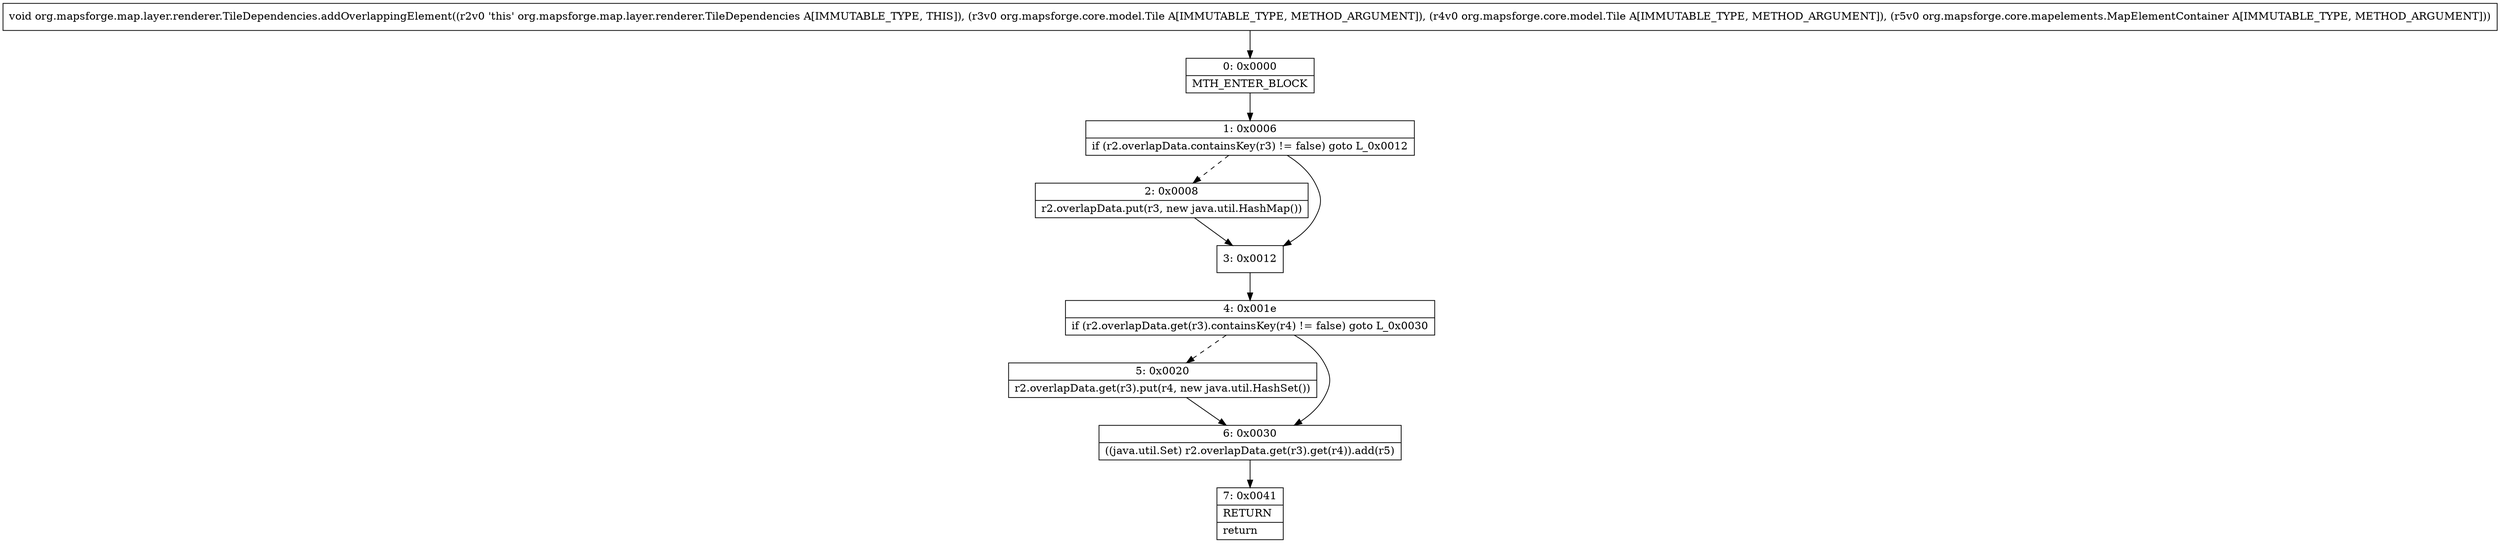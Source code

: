 digraph "CFG fororg.mapsforge.map.layer.renderer.TileDependencies.addOverlappingElement(Lorg\/mapsforge\/core\/model\/Tile;Lorg\/mapsforge\/core\/model\/Tile;Lorg\/mapsforge\/core\/mapelements\/MapElementContainer;)V" {
Node_0 [shape=record,label="{0\:\ 0x0000|MTH_ENTER_BLOCK\l}"];
Node_1 [shape=record,label="{1\:\ 0x0006|if (r2.overlapData.containsKey(r3) != false) goto L_0x0012\l}"];
Node_2 [shape=record,label="{2\:\ 0x0008|r2.overlapData.put(r3, new java.util.HashMap())\l}"];
Node_3 [shape=record,label="{3\:\ 0x0012}"];
Node_4 [shape=record,label="{4\:\ 0x001e|if (r2.overlapData.get(r3).containsKey(r4) != false) goto L_0x0030\l}"];
Node_5 [shape=record,label="{5\:\ 0x0020|r2.overlapData.get(r3).put(r4, new java.util.HashSet())\l}"];
Node_6 [shape=record,label="{6\:\ 0x0030|((java.util.Set) r2.overlapData.get(r3).get(r4)).add(r5)\l}"];
Node_7 [shape=record,label="{7\:\ 0x0041|RETURN\l|return\l}"];
MethodNode[shape=record,label="{void org.mapsforge.map.layer.renderer.TileDependencies.addOverlappingElement((r2v0 'this' org.mapsforge.map.layer.renderer.TileDependencies A[IMMUTABLE_TYPE, THIS]), (r3v0 org.mapsforge.core.model.Tile A[IMMUTABLE_TYPE, METHOD_ARGUMENT]), (r4v0 org.mapsforge.core.model.Tile A[IMMUTABLE_TYPE, METHOD_ARGUMENT]), (r5v0 org.mapsforge.core.mapelements.MapElementContainer A[IMMUTABLE_TYPE, METHOD_ARGUMENT])) }"];
MethodNode -> Node_0;
Node_0 -> Node_1;
Node_1 -> Node_2[style=dashed];
Node_1 -> Node_3;
Node_2 -> Node_3;
Node_3 -> Node_4;
Node_4 -> Node_5[style=dashed];
Node_4 -> Node_6;
Node_5 -> Node_6;
Node_6 -> Node_7;
}

